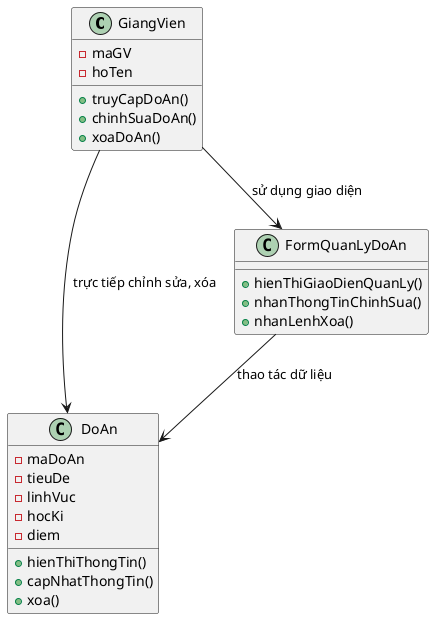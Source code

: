 @startuml
class GiangVien {
    - maGV
    - hoTen
    + truyCapDoAn()
    + chinhSuaDoAn()
    + xoaDoAn()
}

class DoAn {
    - maDoAn
    - tieuDe
    - linhVuc
    - hocKi
    - diem
    + hienThiThongTin()
    + capNhatThongTin()
    + xoa()
}

class FormQuanLyDoAn {
    + hienThiGiaoDienQuanLy()
    + nhanThongTinChinhSua()
    + nhanLenhXoa()
}

FormQuanLyDoAn --> DoAn : thao tác dữ liệu
GiangVien --> FormQuanLyDoAn : sử dụng giao diện
GiangVien --> DoAn : trực tiếp chỉnh sửa, xóa
@enduml